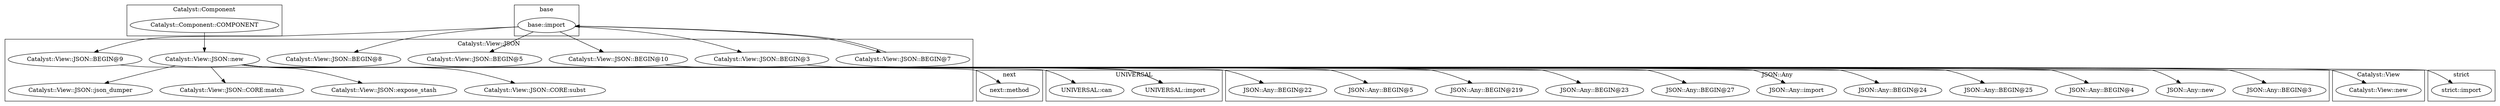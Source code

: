 digraph {
graph [overlap=false]
subgraph cluster_Catalyst_Component {
	label="Catalyst::Component";
	"Catalyst::Component::COMPONENT";
}
subgraph cluster_next {
	label="next";
	"next::method";
}
subgraph cluster_Catalyst_View_JSON {
	label="Catalyst::View::JSON";
	"Catalyst::View::JSON::BEGIN@5";
	"Catalyst::View::JSON::BEGIN@8";
	"Catalyst::View::JSON::json_dumper";
	"Catalyst::View::JSON::CORE:match";
	"Catalyst::View::JSON::expose_stash";
	"Catalyst::View::JSON::new";
	"Catalyst::View::JSON::BEGIN@10";
	"Catalyst::View::JSON::BEGIN@7";
	"Catalyst::View::JSON::CORE:subst";
	"Catalyst::View::JSON::BEGIN@3";
	"Catalyst::View::JSON::BEGIN@9";
}
subgraph cluster_UNIVERSAL {
	label="UNIVERSAL";
	"UNIVERSAL::import";
	"UNIVERSAL::can";
}
subgraph cluster_base {
	label="base";
	"base::import";
}
subgraph cluster_JSON_Any {
	label="JSON::Any";
	"JSON::Any::BEGIN@3";
	"JSON::Any::new";
	"JSON::Any::BEGIN@4";
	"JSON::Any::BEGIN@25";
	"JSON::Any::BEGIN@24";
	"JSON::Any::import";
	"JSON::Any::BEGIN@27";
	"JSON::Any::BEGIN@23";
	"JSON::Any::BEGIN@219";
	"JSON::Any::BEGIN@5";
	"JSON::Any::BEGIN@22";
}
subgraph cluster_Catalyst_View {
	label="Catalyst::View";
	"Catalyst::View::new";
}
subgraph cluster_strict {
	label="strict";
	"strict::import";
}
"Catalyst::View::JSON::new" -> "JSON::Any::import";
"base::import" -> "Catalyst::View::JSON::BEGIN@5";
"Catalyst::View::JSON::BEGIN@10" -> "UNIVERSAL::import";
"Catalyst::View::JSON::BEGIN@9" -> "UNIVERSAL::import";
"Catalyst::View::JSON::new" -> "JSON::Any::BEGIN@24";
"Catalyst::View::JSON::new" -> "JSON::Any::BEGIN@4";
"Catalyst::View::JSON::new" -> "JSON::Any::BEGIN@25";
"Catalyst::View::JSON::BEGIN@3" -> "strict::import";
"Catalyst::View::JSON::new" -> "Catalyst::View::new";
"Catalyst::View::JSON::new" -> "JSON::Any::BEGIN@23";
"Catalyst::View::JSON::new" -> "Catalyst::View::JSON::expose_stash";
"Catalyst::View::JSON::new" -> "UNIVERSAL::can";
"Catalyst::View::JSON::BEGIN@7" -> "base::import";
"Catalyst::View::JSON::new" -> "JSON::Any::BEGIN@3";
"base::import" -> "Catalyst::View::JSON::BEGIN@9";
"Catalyst::View::JSON::new" -> "Catalyst::View::JSON::CORE:match";
"base::import" -> "Catalyst::View::JSON::BEGIN@10";
"Catalyst::View::JSON::new" -> "JSON::Any::BEGIN@5";
"Catalyst::View::JSON::new" -> "Catalyst::View::JSON::CORE:subst";
"base::import" -> "Catalyst::View::JSON::BEGIN@3";
"Catalyst::View::JSON::new" -> "JSON::Any::BEGIN@22";
"Catalyst::View::JSON::new" -> "JSON::Any::BEGIN@219";
"Catalyst::View::JSON::new" -> "JSON::Any::BEGIN@27";
"Catalyst::View::JSON::new" -> "Catalyst::View::JSON::json_dumper";
"base::import" -> "Catalyst::View::JSON::BEGIN@8";
"Catalyst::View::JSON::new" -> "JSON::Any::new";
"Catalyst::Component::COMPONENT" -> "Catalyst::View::JSON::new";
"Catalyst::View::JSON::new" -> "next::method";
"base::import" -> "Catalyst::View::JSON::BEGIN@7";
}
